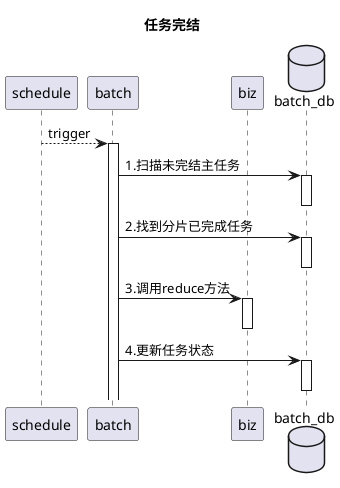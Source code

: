 @startuml
title 任务完结

participant schedule
participant batch
participant biz
database batch_db

schedule --> batch: trigger

activate batch
batch -> batch_db: 1.扫描未完结主任务
activate batch_db
deactivate batch_db

batch -> batch_db: 2.找到分片已完成任务
activate batch_db
deactivate batch_db

batch -> biz: 3.调用reduce方法
activate biz
deactivate biz

batch -> batch_db: 4.更新任务状态
activate batch_db
deactivate batch_db
@enduml